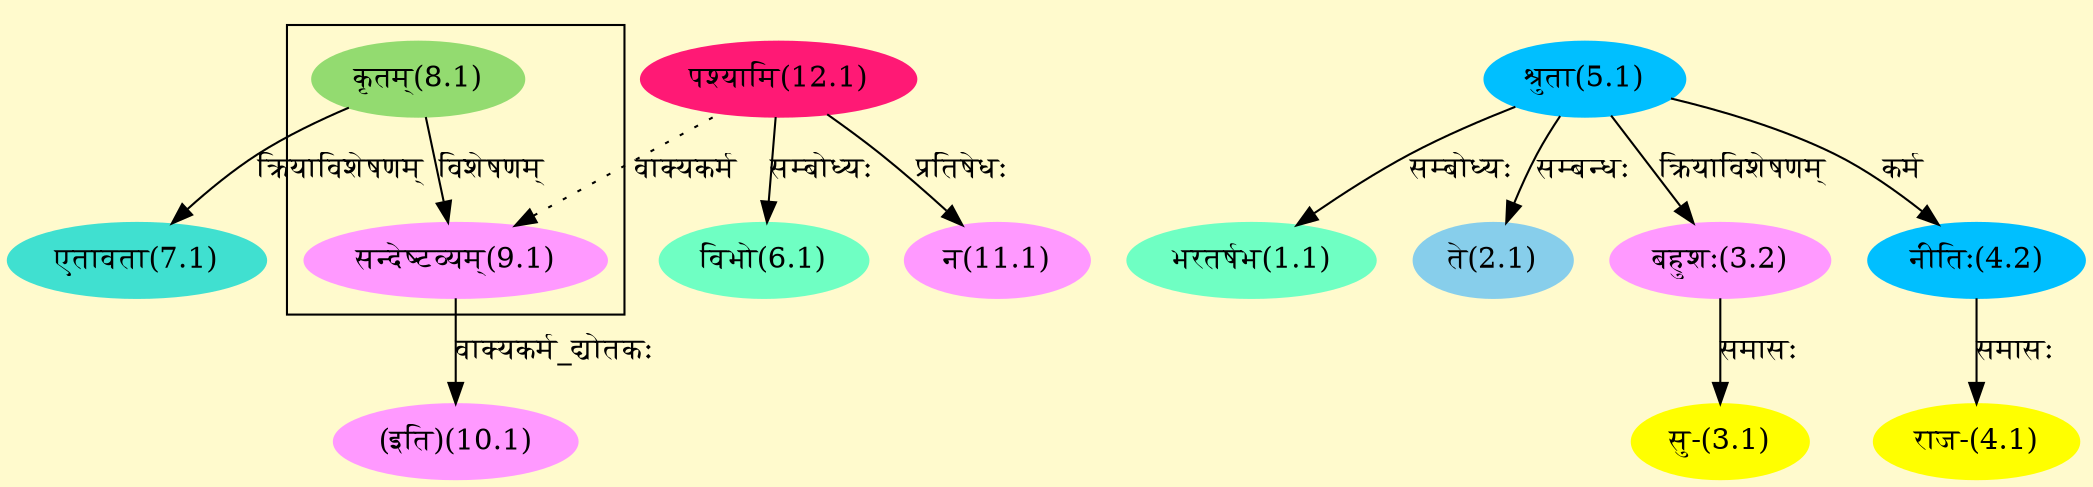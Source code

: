 digraph G{
rankdir=BT;
 compound=true;
 bgcolor="lemonchiffon1";

subgraph cluster_1{
Node9_1 [style=filled, color="#FF99FF" label = "सन्देष्टव्यम्(9.1)"]
Node8_1 [style=filled, color="#93DB70" label = "कृतम्(8.1)"]

}
Node1_1 [style=filled, color="#6FFFC3" label = "भरतर्षभ(1.1)"]
Node5_1 [style=filled, color="#00BFFF" label = "श्रुता(5.1)"]
Node2_1 [style=filled, color="#87CEEB" label = "ते(2.1)"]
Node3_1 [style=filled, color="#FFFF00" label = "सु-(3.1)"]
Node3_2 [style=filled, color="#FF99FF" label = "बहुशः(3.2)"]
Node4_1 [style=filled, color="#FFFF00" label = "राज-(4.1)"]
Node4_2 [style=filled, color="#00BFFF" label = "नीतिः(4.2)"]
Node [style=filled, color="" label = "()"]
Node6_1 [style=filled, color="#6FFFC3" label = "विभो(6.1)"]
Node12_1 [style=filled, color="#FF1975" label = "पश्यामि(12.1)"]
Node7_1 [style=filled, color="#40E0D0" label = "एतावता(7.1)"]
Node8_1 [style=filled, color="#93DB70" label = "कृतम्(8.1)"]
Node9_1 [style=filled, color="#FF99FF" label = "सन्देष्टव्यम्(9.1)"]
Node10_1 [style=filled, color="#FF99FF" label = "(इति)(10.1)"]
Node11_1 [style=filled, color="#FF99FF" label = "न(11.1)"]
/* Start of Relations section */

Node1_1 -> Node5_1 [  label="सम्बोध्यः"  dir="back" ]
Node2_1 -> Node5_1 [  label="सम्बन्धः"  dir="back" ]
Node3_1 -> Node3_2 [  label="समासः"  dir="back" ]
Node3_2 -> Node5_1 [  label="क्रियाविशेषणम्"  dir="back" ]
Node4_1 -> Node4_2 [  label="समासः"  dir="back" ]
Node4_2 -> Node5_1 [  label="कर्म"  dir="back" ]
Node6_1 -> Node12_1 [  label="सम्बोध्यः"  dir="back" ]
Node7_1 -> Node8_1 [  label="क्रियाविशेषणम्"  dir="back" ]
Node9_1 -> Node8_1 [  label="विशेषणम्"  dir="back" ]
Node9_1 -> Node12_1 [ style=dotted label="वाक्यकर्म"  dir="back" ]
Node10_1 -> Node9_1 [  label="वाक्यकर्म_द्योतकः"  dir="back" ]
Node11_1 -> Node12_1 [  label="प्रतिषेधः"  dir="back" ]
}
